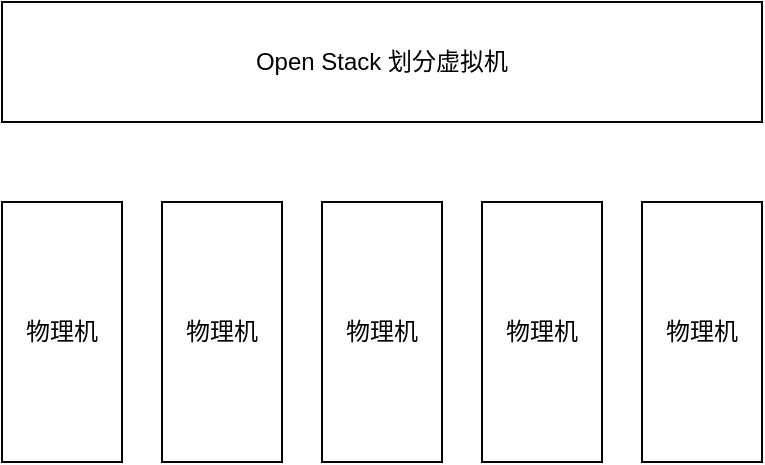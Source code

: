 <mxfile version="21.6.8" type="device">
  <diagram name="Page-1" id="nE4vAZmbvT6s7i18-Kfv">
    <mxGraphModel dx="470" dy="505" grid="1" gridSize="10" guides="1" tooltips="1" connect="1" arrows="1" fold="1" page="1" pageScale="1" pageWidth="850" pageHeight="1100" math="0" shadow="0">
      <root>
        <mxCell id="0" />
        <mxCell id="1" parent="0" />
        <mxCell id="ezHg60Rdnu6_k9bEsoOD-1" value="物理机" style="rounded=0;whiteSpace=wrap;html=1;" vertex="1" parent="1">
          <mxGeometry x="180" y="290" width="60" height="130" as="geometry" />
        </mxCell>
        <mxCell id="ezHg60Rdnu6_k9bEsoOD-6" value="Open Stack 划分虚拟机" style="rounded=0;whiteSpace=wrap;html=1;" vertex="1" parent="1">
          <mxGeometry x="180" y="190" width="380" height="60" as="geometry" />
        </mxCell>
        <mxCell id="ezHg60Rdnu6_k9bEsoOD-7" value="物理机" style="rounded=0;whiteSpace=wrap;html=1;" vertex="1" parent="1">
          <mxGeometry x="260" y="290" width="60" height="130" as="geometry" />
        </mxCell>
        <mxCell id="ezHg60Rdnu6_k9bEsoOD-8" value="物理机" style="rounded=0;whiteSpace=wrap;html=1;" vertex="1" parent="1">
          <mxGeometry x="340" y="290" width="60" height="130" as="geometry" />
        </mxCell>
        <mxCell id="ezHg60Rdnu6_k9bEsoOD-9" value="物理机" style="rounded=0;whiteSpace=wrap;html=1;" vertex="1" parent="1">
          <mxGeometry x="420" y="290" width="60" height="130" as="geometry" />
        </mxCell>
        <mxCell id="ezHg60Rdnu6_k9bEsoOD-10" value="物理机" style="rounded=0;whiteSpace=wrap;html=1;" vertex="1" parent="1">
          <mxGeometry x="500" y="290" width="60" height="130" as="geometry" />
        </mxCell>
      </root>
    </mxGraphModel>
  </diagram>
</mxfile>
